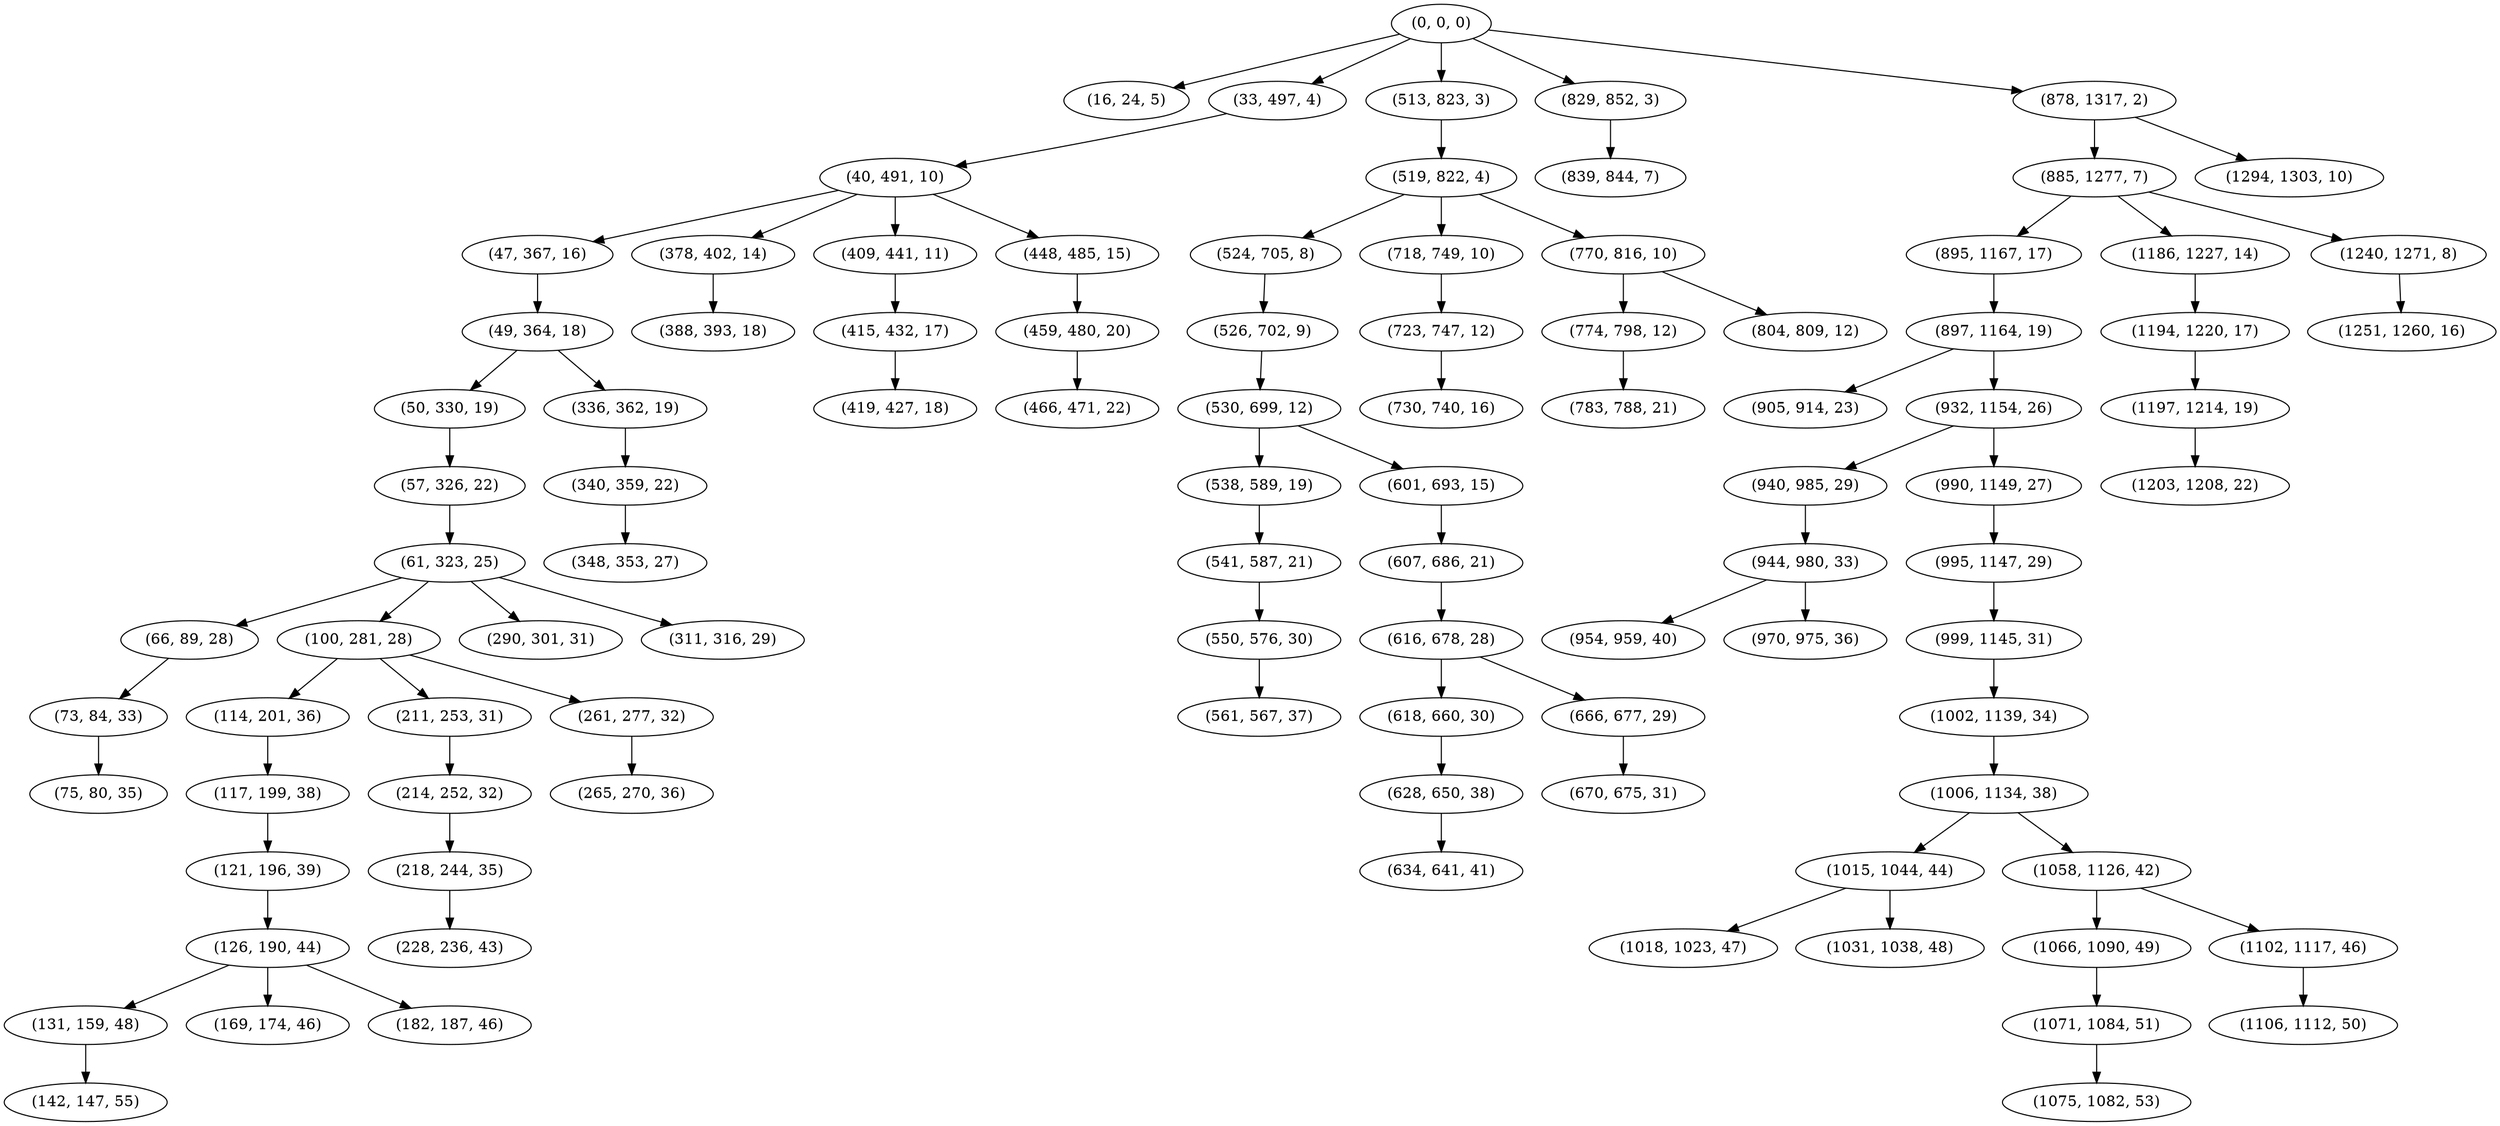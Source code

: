 digraph tree {
    "(0, 0, 0)";
    "(16, 24, 5)";
    "(33, 497, 4)";
    "(40, 491, 10)";
    "(47, 367, 16)";
    "(49, 364, 18)";
    "(50, 330, 19)";
    "(57, 326, 22)";
    "(61, 323, 25)";
    "(66, 89, 28)";
    "(73, 84, 33)";
    "(75, 80, 35)";
    "(100, 281, 28)";
    "(114, 201, 36)";
    "(117, 199, 38)";
    "(121, 196, 39)";
    "(126, 190, 44)";
    "(131, 159, 48)";
    "(142, 147, 55)";
    "(169, 174, 46)";
    "(182, 187, 46)";
    "(211, 253, 31)";
    "(214, 252, 32)";
    "(218, 244, 35)";
    "(228, 236, 43)";
    "(261, 277, 32)";
    "(265, 270, 36)";
    "(290, 301, 31)";
    "(311, 316, 29)";
    "(336, 362, 19)";
    "(340, 359, 22)";
    "(348, 353, 27)";
    "(378, 402, 14)";
    "(388, 393, 18)";
    "(409, 441, 11)";
    "(415, 432, 17)";
    "(419, 427, 18)";
    "(448, 485, 15)";
    "(459, 480, 20)";
    "(466, 471, 22)";
    "(513, 823, 3)";
    "(519, 822, 4)";
    "(524, 705, 8)";
    "(526, 702, 9)";
    "(530, 699, 12)";
    "(538, 589, 19)";
    "(541, 587, 21)";
    "(550, 576, 30)";
    "(561, 567, 37)";
    "(601, 693, 15)";
    "(607, 686, 21)";
    "(616, 678, 28)";
    "(618, 660, 30)";
    "(628, 650, 38)";
    "(634, 641, 41)";
    "(666, 677, 29)";
    "(670, 675, 31)";
    "(718, 749, 10)";
    "(723, 747, 12)";
    "(730, 740, 16)";
    "(770, 816, 10)";
    "(774, 798, 12)";
    "(783, 788, 21)";
    "(804, 809, 12)";
    "(829, 852, 3)";
    "(839, 844, 7)";
    "(878, 1317, 2)";
    "(885, 1277, 7)";
    "(895, 1167, 17)";
    "(897, 1164, 19)";
    "(905, 914, 23)";
    "(932, 1154, 26)";
    "(940, 985, 29)";
    "(944, 980, 33)";
    "(954, 959, 40)";
    "(970, 975, 36)";
    "(990, 1149, 27)";
    "(995, 1147, 29)";
    "(999, 1145, 31)";
    "(1002, 1139, 34)";
    "(1006, 1134, 38)";
    "(1015, 1044, 44)";
    "(1018, 1023, 47)";
    "(1031, 1038, 48)";
    "(1058, 1126, 42)";
    "(1066, 1090, 49)";
    "(1071, 1084, 51)";
    "(1075, 1082, 53)";
    "(1102, 1117, 46)";
    "(1106, 1112, 50)";
    "(1186, 1227, 14)";
    "(1194, 1220, 17)";
    "(1197, 1214, 19)";
    "(1203, 1208, 22)";
    "(1240, 1271, 8)";
    "(1251, 1260, 16)";
    "(1294, 1303, 10)";
    "(0, 0, 0)" -> "(16, 24, 5)";
    "(0, 0, 0)" -> "(33, 497, 4)";
    "(0, 0, 0)" -> "(513, 823, 3)";
    "(0, 0, 0)" -> "(829, 852, 3)";
    "(0, 0, 0)" -> "(878, 1317, 2)";
    "(33, 497, 4)" -> "(40, 491, 10)";
    "(40, 491, 10)" -> "(47, 367, 16)";
    "(40, 491, 10)" -> "(378, 402, 14)";
    "(40, 491, 10)" -> "(409, 441, 11)";
    "(40, 491, 10)" -> "(448, 485, 15)";
    "(47, 367, 16)" -> "(49, 364, 18)";
    "(49, 364, 18)" -> "(50, 330, 19)";
    "(49, 364, 18)" -> "(336, 362, 19)";
    "(50, 330, 19)" -> "(57, 326, 22)";
    "(57, 326, 22)" -> "(61, 323, 25)";
    "(61, 323, 25)" -> "(66, 89, 28)";
    "(61, 323, 25)" -> "(100, 281, 28)";
    "(61, 323, 25)" -> "(290, 301, 31)";
    "(61, 323, 25)" -> "(311, 316, 29)";
    "(66, 89, 28)" -> "(73, 84, 33)";
    "(73, 84, 33)" -> "(75, 80, 35)";
    "(100, 281, 28)" -> "(114, 201, 36)";
    "(100, 281, 28)" -> "(211, 253, 31)";
    "(100, 281, 28)" -> "(261, 277, 32)";
    "(114, 201, 36)" -> "(117, 199, 38)";
    "(117, 199, 38)" -> "(121, 196, 39)";
    "(121, 196, 39)" -> "(126, 190, 44)";
    "(126, 190, 44)" -> "(131, 159, 48)";
    "(126, 190, 44)" -> "(169, 174, 46)";
    "(126, 190, 44)" -> "(182, 187, 46)";
    "(131, 159, 48)" -> "(142, 147, 55)";
    "(211, 253, 31)" -> "(214, 252, 32)";
    "(214, 252, 32)" -> "(218, 244, 35)";
    "(218, 244, 35)" -> "(228, 236, 43)";
    "(261, 277, 32)" -> "(265, 270, 36)";
    "(336, 362, 19)" -> "(340, 359, 22)";
    "(340, 359, 22)" -> "(348, 353, 27)";
    "(378, 402, 14)" -> "(388, 393, 18)";
    "(409, 441, 11)" -> "(415, 432, 17)";
    "(415, 432, 17)" -> "(419, 427, 18)";
    "(448, 485, 15)" -> "(459, 480, 20)";
    "(459, 480, 20)" -> "(466, 471, 22)";
    "(513, 823, 3)" -> "(519, 822, 4)";
    "(519, 822, 4)" -> "(524, 705, 8)";
    "(519, 822, 4)" -> "(718, 749, 10)";
    "(519, 822, 4)" -> "(770, 816, 10)";
    "(524, 705, 8)" -> "(526, 702, 9)";
    "(526, 702, 9)" -> "(530, 699, 12)";
    "(530, 699, 12)" -> "(538, 589, 19)";
    "(530, 699, 12)" -> "(601, 693, 15)";
    "(538, 589, 19)" -> "(541, 587, 21)";
    "(541, 587, 21)" -> "(550, 576, 30)";
    "(550, 576, 30)" -> "(561, 567, 37)";
    "(601, 693, 15)" -> "(607, 686, 21)";
    "(607, 686, 21)" -> "(616, 678, 28)";
    "(616, 678, 28)" -> "(618, 660, 30)";
    "(616, 678, 28)" -> "(666, 677, 29)";
    "(618, 660, 30)" -> "(628, 650, 38)";
    "(628, 650, 38)" -> "(634, 641, 41)";
    "(666, 677, 29)" -> "(670, 675, 31)";
    "(718, 749, 10)" -> "(723, 747, 12)";
    "(723, 747, 12)" -> "(730, 740, 16)";
    "(770, 816, 10)" -> "(774, 798, 12)";
    "(770, 816, 10)" -> "(804, 809, 12)";
    "(774, 798, 12)" -> "(783, 788, 21)";
    "(829, 852, 3)" -> "(839, 844, 7)";
    "(878, 1317, 2)" -> "(885, 1277, 7)";
    "(878, 1317, 2)" -> "(1294, 1303, 10)";
    "(885, 1277, 7)" -> "(895, 1167, 17)";
    "(885, 1277, 7)" -> "(1186, 1227, 14)";
    "(885, 1277, 7)" -> "(1240, 1271, 8)";
    "(895, 1167, 17)" -> "(897, 1164, 19)";
    "(897, 1164, 19)" -> "(905, 914, 23)";
    "(897, 1164, 19)" -> "(932, 1154, 26)";
    "(932, 1154, 26)" -> "(940, 985, 29)";
    "(932, 1154, 26)" -> "(990, 1149, 27)";
    "(940, 985, 29)" -> "(944, 980, 33)";
    "(944, 980, 33)" -> "(954, 959, 40)";
    "(944, 980, 33)" -> "(970, 975, 36)";
    "(990, 1149, 27)" -> "(995, 1147, 29)";
    "(995, 1147, 29)" -> "(999, 1145, 31)";
    "(999, 1145, 31)" -> "(1002, 1139, 34)";
    "(1002, 1139, 34)" -> "(1006, 1134, 38)";
    "(1006, 1134, 38)" -> "(1015, 1044, 44)";
    "(1006, 1134, 38)" -> "(1058, 1126, 42)";
    "(1015, 1044, 44)" -> "(1018, 1023, 47)";
    "(1015, 1044, 44)" -> "(1031, 1038, 48)";
    "(1058, 1126, 42)" -> "(1066, 1090, 49)";
    "(1058, 1126, 42)" -> "(1102, 1117, 46)";
    "(1066, 1090, 49)" -> "(1071, 1084, 51)";
    "(1071, 1084, 51)" -> "(1075, 1082, 53)";
    "(1102, 1117, 46)" -> "(1106, 1112, 50)";
    "(1186, 1227, 14)" -> "(1194, 1220, 17)";
    "(1194, 1220, 17)" -> "(1197, 1214, 19)";
    "(1197, 1214, 19)" -> "(1203, 1208, 22)";
    "(1240, 1271, 8)" -> "(1251, 1260, 16)";
}
